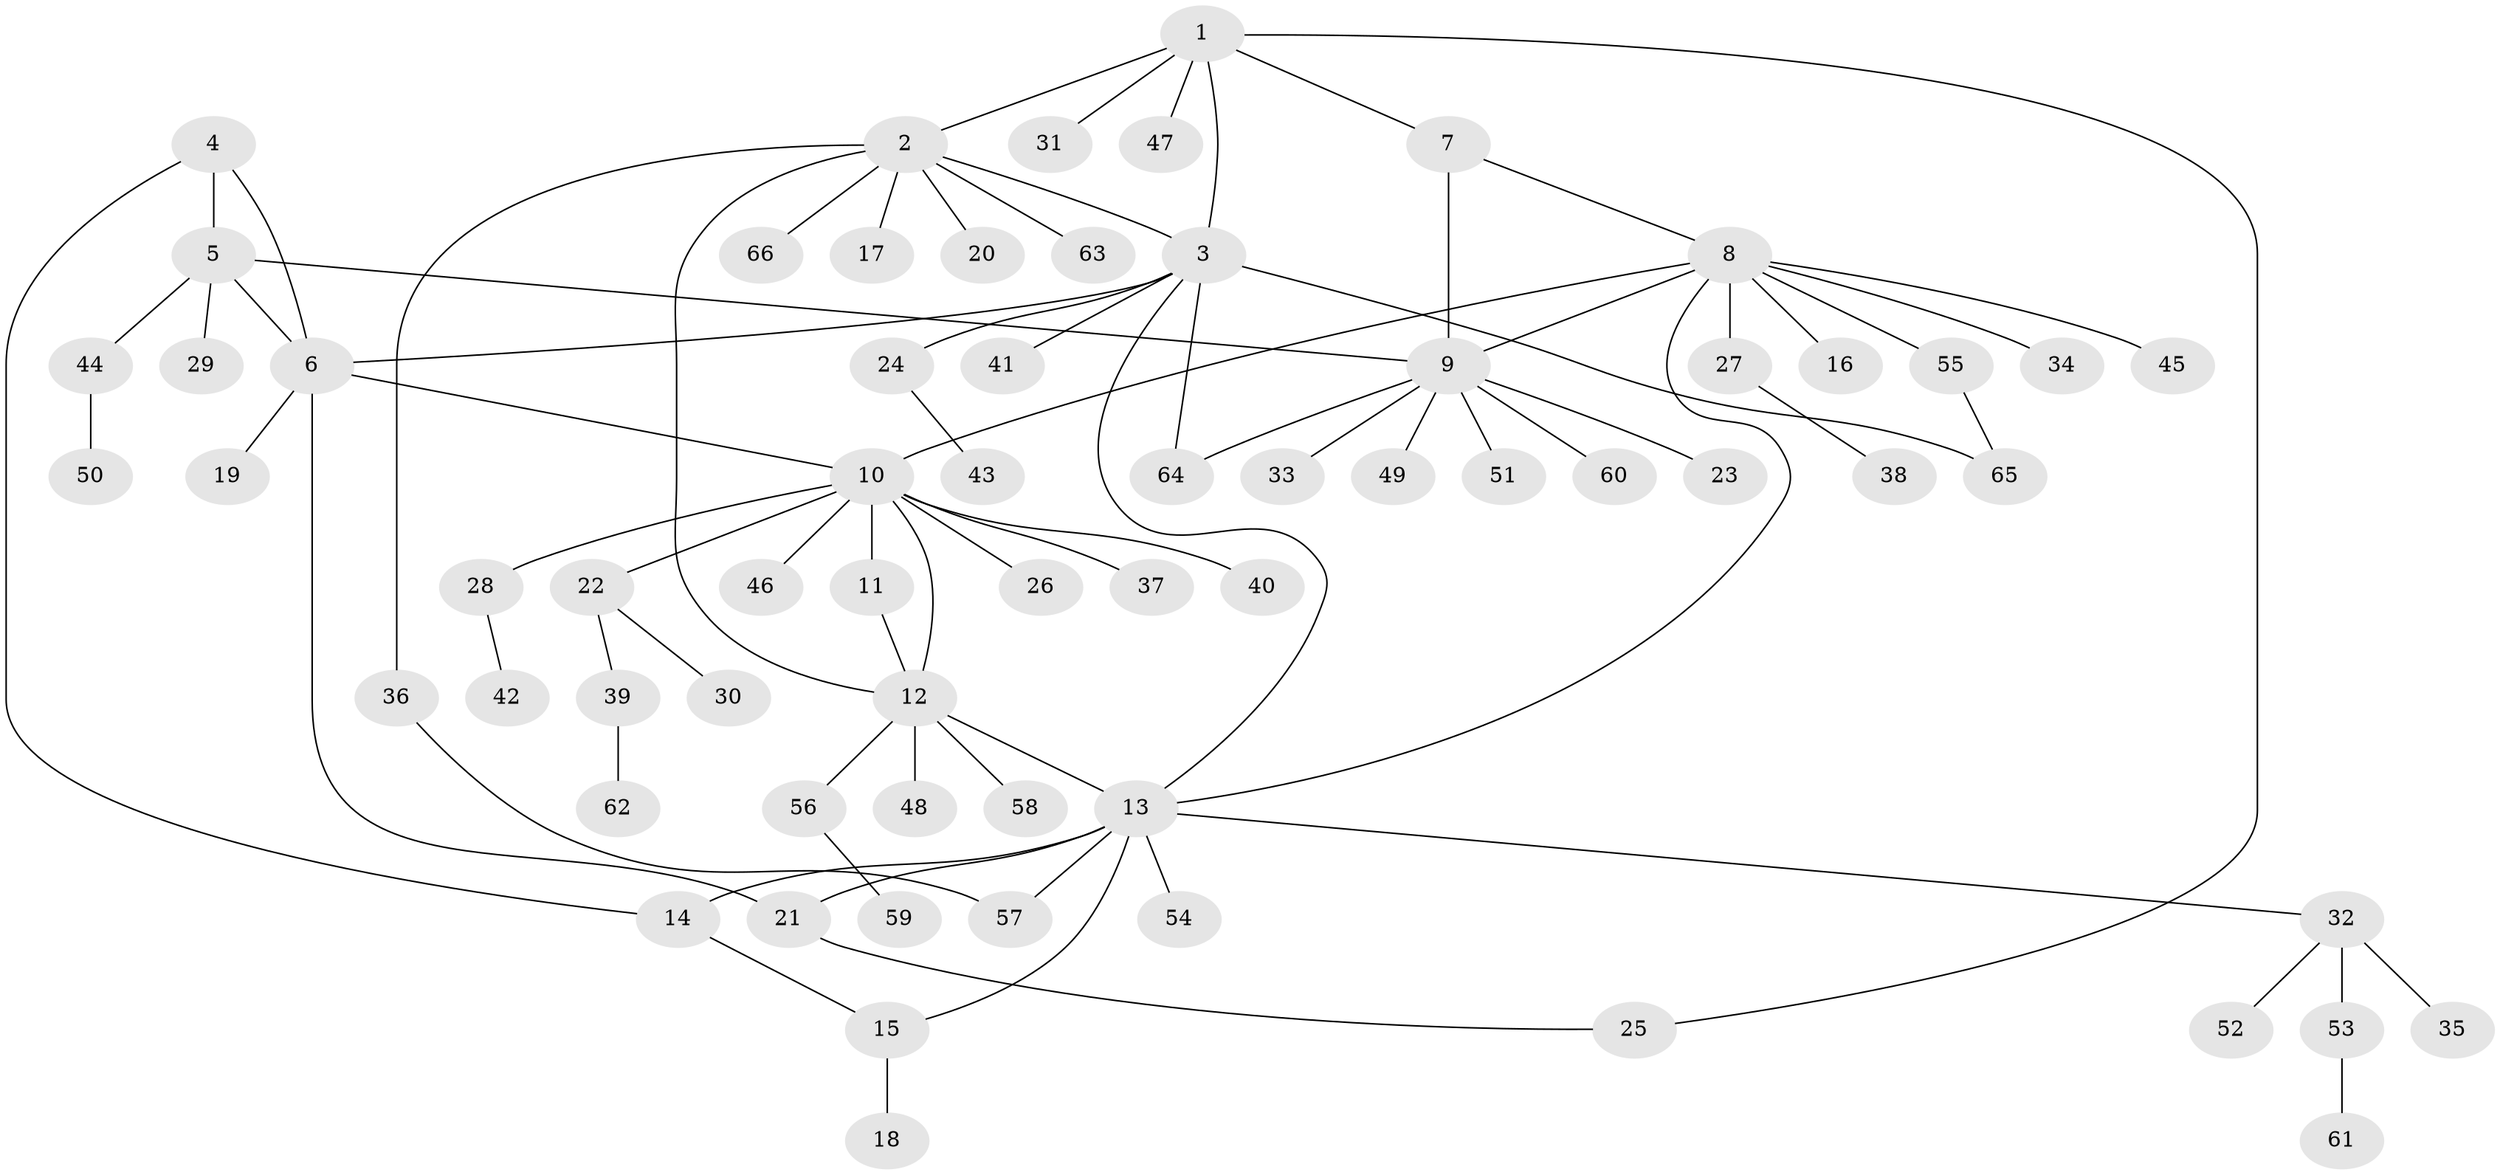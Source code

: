 // coarse degree distribution, {6: 0.0425531914893617, 7: 0.02127659574468085, 14: 0.02127659574468085, 3: 0.06382978723404255, 4: 0.0425531914893617, 5: 0.02127659574468085, 15: 0.02127659574468085, 8: 0.02127659574468085, 1: 0.6382978723404256, 2: 0.10638297872340426}
// Generated by graph-tools (version 1.1) at 2025/42/03/06/25 10:42:14]
// undirected, 66 vertices, 81 edges
graph export_dot {
graph [start="1"]
  node [color=gray90,style=filled];
  1;
  2;
  3;
  4;
  5;
  6;
  7;
  8;
  9;
  10;
  11;
  12;
  13;
  14;
  15;
  16;
  17;
  18;
  19;
  20;
  21;
  22;
  23;
  24;
  25;
  26;
  27;
  28;
  29;
  30;
  31;
  32;
  33;
  34;
  35;
  36;
  37;
  38;
  39;
  40;
  41;
  42;
  43;
  44;
  45;
  46;
  47;
  48;
  49;
  50;
  51;
  52;
  53;
  54;
  55;
  56;
  57;
  58;
  59;
  60;
  61;
  62;
  63;
  64;
  65;
  66;
  1 -- 2;
  1 -- 3;
  1 -- 7;
  1 -- 25;
  1 -- 31;
  1 -- 47;
  2 -- 3;
  2 -- 12;
  2 -- 17;
  2 -- 20;
  2 -- 36;
  2 -- 63;
  2 -- 66;
  3 -- 6;
  3 -- 13;
  3 -- 24;
  3 -- 41;
  3 -- 64;
  3 -- 65;
  4 -- 5;
  4 -- 6;
  4 -- 14;
  5 -- 6;
  5 -- 9;
  5 -- 29;
  5 -- 44;
  6 -- 10;
  6 -- 19;
  6 -- 21;
  7 -- 8;
  7 -- 9;
  8 -- 9;
  8 -- 10;
  8 -- 13;
  8 -- 16;
  8 -- 27;
  8 -- 34;
  8 -- 45;
  8 -- 55;
  9 -- 23;
  9 -- 33;
  9 -- 49;
  9 -- 51;
  9 -- 60;
  9 -- 64;
  10 -- 11;
  10 -- 12;
  10 -- 22;
  10 -- 26;
  10 -- 28;
  10 -- 37;
  10 -- 40;
  10 -- 46;
  11 -- 12;
  12 -- 13;
  12 -- 48;
  12 -- 56;
  12 -- 58;
  13 -- 14;
  13 -- 15;
  13 -- 21;
  13 -- 32;
  13 -- 54;
  13 -- 57;
  14 -- 15;
  15 -- 18;
  21 -- 25;
  22 -- 30;
  22 -- 39;
  24 -- 43;
  27 -- 38;
  28 -- 42;
  32 -- 35;
  32 -- 52;
  32 -- 53;
  36 -- 57;
  39 -- 62;
  44 -- 50;
  53 -- 61;
  55 -- 65;
  56 -- 59;
}
